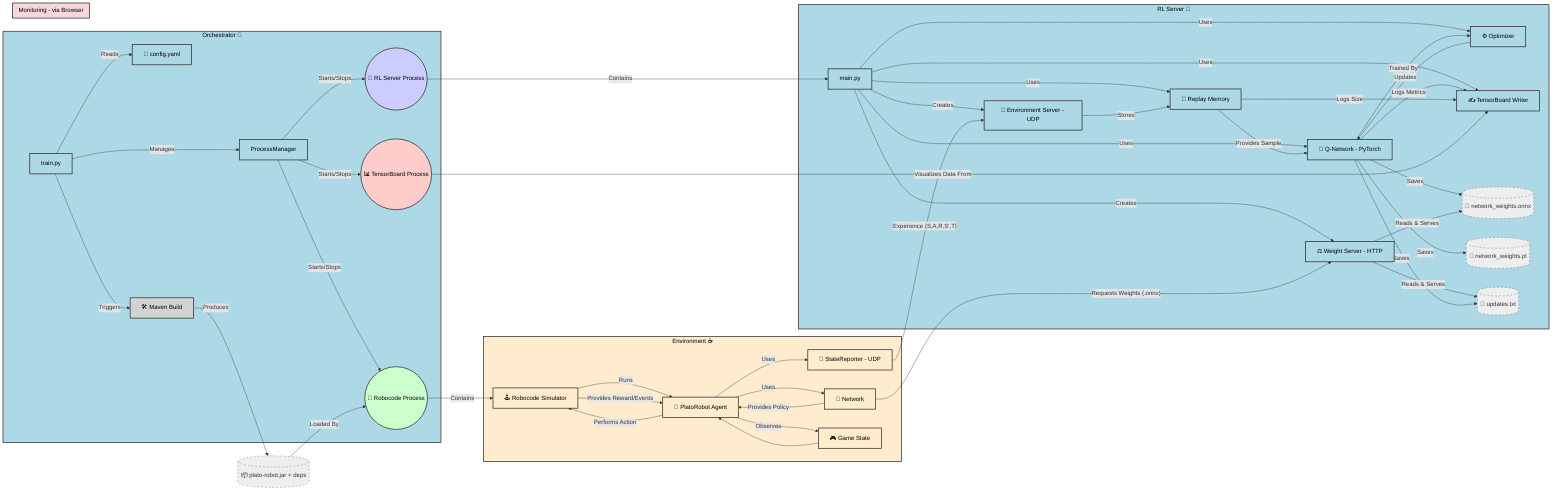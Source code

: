 graph LR
    subgraph Orchestrator [Orchestrator 🐍]
        direction TB
        O[train.py] -- Reads --> C[📄 config.yaml]
        O -- Manages --> P[ProcessManager]
        P -- Starts/Stops --> SP((🧠 RL Server Process))
        P -- Starts/Stops --> RP((🤖 Robocode Process))
        P -- Starts/Stops --> TBP((📊 TensorBoard Process))
        O -- Triggers --> MVN[🛠️ Maven Build]
    end

    subgraph RLServer [RL Server 🐍]
        direction TB
        SP -- Contains --> Main[main.py]
        Main -- Creates --> ES[📨 Environment Server - UDP]
        Main -- Creates --> WS[⚖️ Weight Server - HTTP]
        Main -- Uses --> QNet[🧠 Q-Network - PyTorch]
        Main -- Uses --> Mem[💾 Replay Memory]
        Main -- Uses --> Opt[⚙️ Optimizer]
        Main -- Uses --> TBW[✍️ TensorBoard Writer]

        ES -- Stores --> Mem
        Mem -- Provides Sample --> QNet
        QNet -- Trained By --> Opt
        Opt -- Updates --> QNet
        QNet -- Logs Metrics --> TBW
        Mem -- Logs Size --> TBW
        QNet -- Saves --> ONNX[(📄 network_weights.onnx)]
        QNet -- Saves --> PT[(💾 network_weights.pt)]
        WS -- Reads & Serves --> ONNX
        WS -- Reads & Serves --> UPDATES[(📄 updates.txt)]
        QNet -- Saves --> UPDATES
    end

    subgraph Environment [Environment ☕]
        direction TB
        RP -- Contains --> Sim[🕹️ Robocode Simulator]
        Sim -- Runs --> Agent[🤖 PlatoRobot Agent]
        Agent -- Uses --> NetDJL[🧠 Network]
        Agent -- Uses --> StateRep[📡 StateReporter - UDP]
        Agent -- Observes --> GameState[🎮 Game State]
        GameState --> Agent
        NetDJL -- Provides Policy --> Agent
        Agent -- Performs Action --> Sim
        Sim -- Provides Reward/Events --> Agent
    end

    subgraph Monitoring [Monitoring - via Browser]
       TBP -- Visualizes Data From --> TBW
    end


    %% Data Flows %%
    StateRep -- Experience (S,A,R,S',T) --> ES
    NetDJL -- Requests Weights (.onnx) --> WS
    MVN -- Produces --> RobotJAR[(📦 plato-robot.jar + deps)]
    RobotJAR -- Loaded By --> RP

    %% Style Process Links from Orchestrator %%
    style SP fill:#ccf,stroke:#333,stroke-width:2px
    style RP fill:#cfc,stroke:#333,stroke-width:2px
    style TBP fill:#fcc,stroke:#333,stroke-width:2px

 %% Component Style Definitions %%
 classDef python fill:#add8e6,stroke:#333,stroke-width:2px,color:#000;
 classDef java fill:#ffebcd,stroke:#333,stroke-width:2px,color:#000;
 classDef file fill:#eee,stroke:#666,stroke-width:1px,stroke-dasharray: 5 5,color:#333;
 classDef process fill:#fffacd,stroke:#333,stroke-width:2px,color:#000;
 classDef build fill:#d3d3d3,stroke:#333,stroke-width:2px,color:#000;
 classDef monitoring fill:#f8d7da,stroke:#333,stroke-width:2px,color:#000;


 %% Apply Style Classes %%
 class Orchestrator,O,C,P python;
 class RLServer,Main,ES,WS,QNet,Mem,Opt,TBW python;
 class Environment,Sim,Agent,NetDJL,StateRep,GameState java;
 class Monitoring,TBP monitoring;
 class ONNX,PT,UPDATES,RobotJAR file;
 class SP,RP process;
 class MVN build;